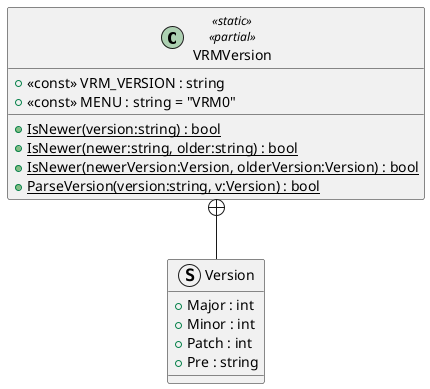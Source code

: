 @startuml
class VRMVersion <<static>> <<partial>> {
    + {static} IsNewer(version:string) : bool
    + {static} IsNewer(newer:string, older:string) : bool
    + {static} IsNewer(newerVersion:Version, olderVersion:Version) : bool
    + {static} ParseVersion(version:string, v:Version) : bool
    + <<const>> VRM_VERSION : string
    + <<const>> MENU : string = "VRM0"
}
struct Version {
    + Major : int
    + Minor : int
    + Patch : int
    + Pre : string
}
VRMVersion +-- Version
@enduml
